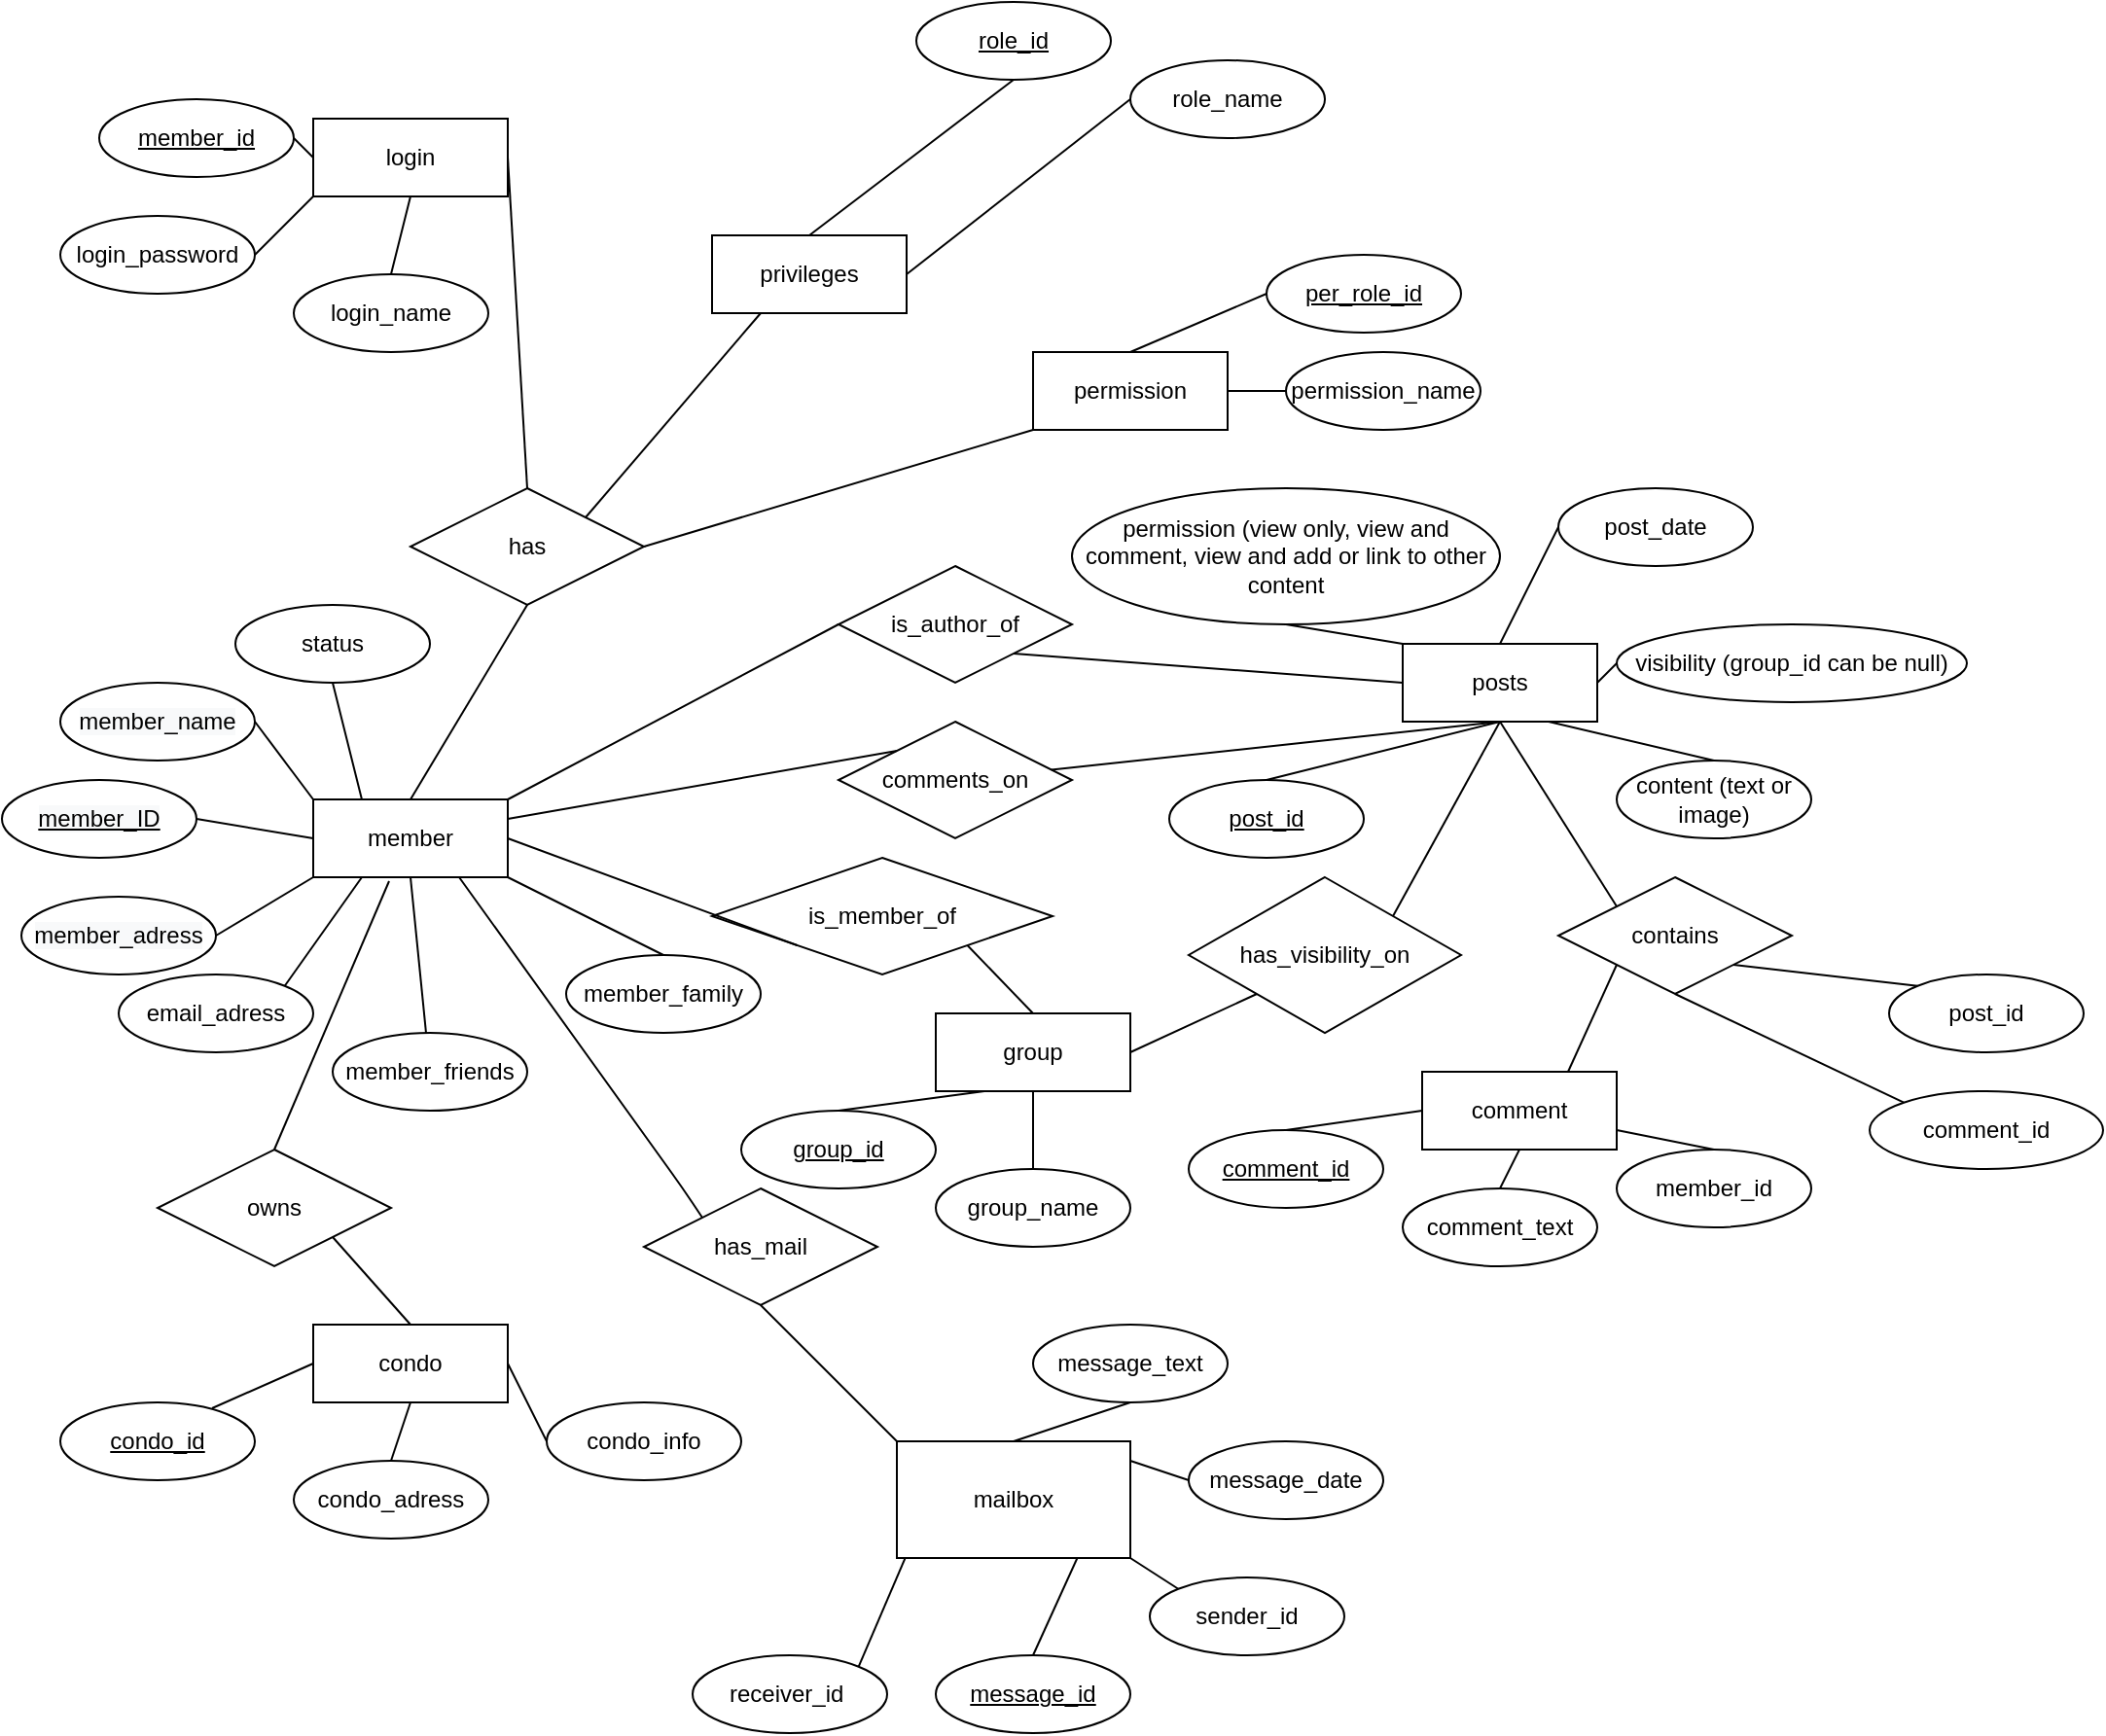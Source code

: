 <mxfile version="13.9.2" type="device"><diagram id="R2lEEEUBdFMjLlhIrx00" name="Page-1"><mxGraphModel dx="1422" dy="1862" grid="1" gridSize="10" guides="1" tooltips="1" connect="1" arrows="1" fold="1" page="1" pageScale="1" pageWidth="850" pageHeight="1100" math="0" shadow="0" extFonts="Permanent Marker^https://fonts.googleapis.com/css?family=Permanent+Marker"><root><mxCell id="0"/><mxCell id="1" parent="0"/><mxCell id="h3ni8Memsmb077APxhq8-2" value="member" style="whiteSpace=wrap;html=1;align=center;" parent="1" vertex="1"><mxGeometry x="170" y="390" width="100" height="40" as="geometry"/></mxCell><mxCell id="h3ni8Memsmb077APxhq8-4" value="email_adress" style="ellipse;whiteSpace=wrap;html=1;align=center;" parent="1" vertex="1"><mxGeometry x="70" y="480" width="100" height="40" as="geometry"/></mxCell><mxCell id="h3ni8Memsmb077APxhq8-8" value="member_family" style="ellipse;whiteSpace=wrap;html=1;align=center;" parent="1" vertex="1"><mxGeometry x="300" y="470" width="100" height="40" as="geometry"/></mxCell><mxCell id="h3ni8Memsmb077APxhq8-9" value="member_friends" style="ellipse;whiteSpace=wrap;html=1;align=center;" parent="1" vertex="1"><mxGeometry x="180" y="510" width="100" height="40" as="geometry"/></mxCell><mxCell id="h3ni8Memsmb077APxhq8-10" value="has" style="shape=rhombus;perimeter=rhombusPerimeter;whiteSpace=wrap;html=1;align=center;" parent="1" vertex="1"><mxGeometry x="220" y="230" width="120" height="60" as="geometry"/></mxCell><mxCell id="h3ni8Memsmb077APxhq8-11" value="login" style="whiteSpace=wrap;html=1;align=center;" parent="1" vertex="1"><mxGeometry x="170" y="40" width="100" height="40" as="geometry"/></mxCell><mxCell id="h3ni8Memsmb077APxhq8-13" value="login_password" style="ellipse;whiteSpace=wrap;html=1;align=center;" parent="1" vertex="1"><mxGeometry x="40" y="90" width="100" height="40" as="geometry"/></mxCell><mxCell id="h3ni8Memsmb077APxhq8-14" value="login_name" style="ellipse;whiteSpace=wrap;html=1;align=center;" parent="1" vertex="1"><mxGeometry x="160" y="120" width="100" height="40" as="geometry"/></mxCell><mxCell id="h3ni8Memsmb077APxhq8-17" value="member_id" style="ellipse;whiteSpace=wrap;html=1;align=center;fontStyle=4;" parent="1" vertex="1"><mxGeometry x="60" y="30" width="100" height="40" as="geometry"/></mxCell><mxCell id="h3ni8Memsmb077APxhq8-18" value="&lt;span style=&quot;color: rgb(0 , 0 , 0) ; font-family: &amp;#34;helvetica&amp;#34; ; font-size: 12px ; font-style: normal ; font-weight: 400 ; letter-spacing: normal ; text-align: center ; text-indent: 0px ; text-transform: none ; word-spacing: 0px ; background-color: rgb(248 , 249 , 250) ; display: inline ; float: none&quot;&gt;member_adress&lt;/span&gt;" style="ellipse;whiteSpace=wrap;html=1;align=center;" parent="1" vertex="1"><mxGeometry x="20" y="440" width="100" height="40" as="geometry"/></mxCell><mxCell id="h3ni8Memsmb077APxhq8-19" value="&#10;&#10;&lt;span style=&quot;color: rgb(0, 0, 0); font-family: helvetica; font-size: 12px; font-style: normal; font-weight: 400; letter-spacing: normal; text-align: center; text-indent: 0px; text-transform: none; word-spacing: 0px; background-color: rgb(248, 249, 250); display: inline; float: none;&quot;&gt;member_ID&lt;/span&gt;&#10;&#10;" style="ellipse;whiteSpace=wrap;html=1;align=center;fontStyle=4;" parent="1" vertex="1"><mxGeometry x="10" y="380" width="100" height="40" as="geometry"/></mxCell><mxCell id="h3ni8Memsmb077APxhq8-20" value="&#10;&#10;&lt;span style=&quot;color: rgb(0, 0, 0); font-family: helvetica; font-size: 12px; font-style: normal; font-weight: 400; letter-spacing: normal; text-align: center; text-indent: 0px; text-transform: none; word-spacing: 0px; background-color: rgb(248, 249, 250); display: inline; float: none;&quot;&gt;member_name&lt;/span&gt;&#10;&#10;" style="ellipse;whiteSpace=wrap;html=1;align=center;" parent="1" vertex="1"><mxGeometry x="40" y="330" width="100" height="40" as="geometry"/></mxCell><mxCell id="h3ni8Memsmb077APxhq8-21" value="" style="endArrow=none;html=1;exitX=1;exitY=0.5;exitDx=0;exitDy=0;entryX=0;entryY=0.5;entryDx=0;entryDy=0;" parent="1" source="h3ni8Memsmb077APxhq8-17" target="h3ni8Memsmb077APxhq8-11" edge="1"><mxGeometry width="50" height="50" relative="1" as="geometry"><mxPoint x="400" y="280" as="sourcePoint"/><mxPoint x="450" y="230" as="targetPoint"/></mxGeometry></mxCell><mxCell id="h3ni8Memsmb077APxhq8-22" value="" style="endArrow=none;html=1;exitX=0.5;exitY=0;exitDx=0;exitDy=0;entryX=0.5;entryY=1;entryDx=0;entryDy=0;" parent="1" source="h3ni8Memsmb077APxhq8-14" target="h3ni8Memsmb077APxhq8-11" edge="1"><mxGeometry width="50" height="50" relative="1" as="geometry"><mxPoint x="400" y="280" as="sourcePoint"/><mxPoint x="450" y="230" as="targetPoint"/></mxGeometry></mxCell><mxCell id="h3ni8Memsmb077APxhq8-23" value="" style="endArrow=none;html=1;exitX=1;exitY=0.5;exitDx=0;exitDy=0;entryX=0;entryY=1;entryDx=0;entryDy=0;" parent="1" source="h3ni8Memsmb077APxhq8-13" target="h3ni8Memsmb077APxhq8-11" edge="1"><mxGeometry width="50" height="50" relative="1" as="geometry"><mxPoint x="400" y="280" as="sourcePoint"/><mxPoint x="450" y="230" as="targetPoint"/></mxGeometry></mxCell><mxCell id="h3ni8Memsmb077APxhq8-24" value="privileges" style="whiteSpace=wrap;html=1;align=center;" parent="1" vertex="1"><mxGeometry x="375" y="100" width="100" height="40" as="geometry"/></mxCell><mxCell id="h3ni8Memsmb077APxhq8-25" value="role_id" style="ellipse;whiteSpace=wrap;html=1;align=center;fontStyle=4;" parent="1" vertex="1"><mxGeometry x="480" y="-20" width="100" height="40" as="geometry"/></mxCell><mxCell id="h3ni8Memsmb077APxhq8-27" value="role_name" style="ellipse;whiteSpace=wrap;html=1;align=center;" parent="1" vertex="1"><mxGeometry x="590" y="10" width="100" height="40" as="geometry"/></mxCell><mxCell id="h3ni8Memsmb077APxhq8-28" value="permission" style="whiteSpace=wrap;html=1;align=center;" parent="1" vertex="1"><mxGeometry x="540" y="160" width="100" height="40" as="geometry"/></mxCell><mxCell id="h3ni8Memsmb077APxhq8-29" value="per_role_id" style="ellipse;whiteSpace=wrap;html=1;align=center;fontStyle=4;" parent="1" vertex="1"><mxGeometry x="660" y="110" width="100" height="40" as="geometry"/></mxCell><mxCell id="h3ni8Memsmb077APxhq8-31" value="permission_name&lt;span style=&quot;color: rgba(0 , 0 , 0 , 0) ; font-family: monospace ; font-size: 0px&quot;&gt;%3CmxGraphModel%3E%3Croot%3E%3CmxCell%20id%3D%220%22%2F%3E%3CmxCell%20id%3D%221%22%20parent%3D%220%22%2F%3E%3CmxCell%20id%3D%222%22%20value%3D%22role_name%22%20style%3D%22ellipse%3BwhiteSpace%3Dwrap%3Bhtml%3D1%3Balign%3Dcenter%3B%22%20vertex%3D%221%22%20parent%3D%221%22%3E%3CmxGeometry%20x%3D%22590%22%20y%3D%2210%22%20width%3D%22100%22%20height%3D%2240%22%20as%3D%22geometry%22%2F%3E%3C%2FmxCell%3E%3C%2Froot%3E%3C%2FmxGraphModel%3E&lt;/span&gt;" style="ellipse;whiteSpace=wrap;html=1;align=center;" parent="1" vertex="1"><mxGeometry x="670" y="160" width="100" height="40" as="geometry"/></mxCell><mxCell id="h3ni8Memsmb077APxhq8-33" value="" style="endArrow=none;html=1;entryX=0;entryY=0.5;entryDx=0;entryDy=0;exitX=1;exitY=0.5;exitDx=0;exitDy=0;" parent="1" source="h3ni8Memsmb077APxhq8-24" target="h3ni8Memsmb077APxhq8-27" edge="1"><mxGeometry width="50" height="50" relative="1" as="geometry"><mxPoint x="400" y="160" as="sourcePoint"/><mxPoint x="450" y="110" as="targetPoint"/></mxGeometry></mxCell><mxCell id="h3ni8Memsmb077APxhq8-35" value="" style="endArrow=none;html=1;entryX=0.5;entryY=0;entryDx=0;entryDy=0;exitX=0.5;exitY=1;exitDx=0;exitDy=0;" parent="1" source="h3ni8Memsmb077APxhq8-25" target="h3ni8Memsmb077APxhq8-24" edge="1"><mxGeometry width="50" height="50" relative="1" as="geometry"><mxPoint x="400" y="160" as="sourcePoint"/><mxPoint x="450" y="110" as="targetPoint"/></mxGeometry></mxCell><mxCell id="h3ni8Memsmb077APxhq8-37" value="" style="endArrow=none;html=1;entryX=0;entryY=0.5;entryDx=0;entryDy=0;exitX=0.5;exitY=0;exitDx=0;exitDy=0;" parent="1" source="h3ni8Memsmb077APxhq8-28" target="h3ni8Memsmb077APxhq8-29" edge="1"><mxGeometry width="50" height="50" relative="1" as="geometry"><mxPoint x="400" y="160" as="sourcePoint"/><mxPoint x="450" y="110" as="targetPoint"/></mxGeometry></mxCell><mxCell id="h3ni8Memsmb077APxhq8-38" value="" style="endArrow=none;html=1;entryX=0;entryY=0.5;entryDx=0;entryDy=0;exitX=1;exitY=0.5;exitDx=0;exitDy=0;" parent="1" source="h3ni8Memsmb077APxhq8-28" target="h3ni8Memsmb077APxhq8-31" edge="1"><mxGeometry width="50" height="50" relative="1" as="geometry"><mxPoint x="640" y="180" as="sourcePoint"/><mxPoint x="450" y="110" as="targetPoint"/></mxGeometry></mxCell><mxCell id="h3ni8Memsmb077APxhq8-40" value="" style="endArrow=none;html=1;entryX=1;entryY=0.5;entryDx=0;entryDy=0;exitX=0.5;exitY=0;exitDx=0;exitDy=0;" parent="1" source="h3ni8Memsmb077APxhq8-10" target="h3ni8Memsmb077APxhq8-11" edge="1"><mxGeometry width="50" height="50" relative="1" as="geometry"><mxPoint x="400" y="160" as="sourcePoint"/><mxPoint x="450" y="110" as="targetPoint"/></mxGeometry></mxCell><mxCell id="h3ni8Memsmb077APxhq8-41" value="" style="endArrow=none;html=1;entryX=0.5;entryY=1;entryDx=0;entryDy=0;exitX=0.5;exitY=0;exitDx=0;exitDy=0;" parent="1" source="h3ni8Memsmb077APxhq8-2" target="h3ni8Memsmb077APxhq8-10" edge="1"><mxGeometry width="50" height="50" relative="1" as="geometry"><mxPoint x="400" y="380" as="sourcePoint"/><mxPoint x="450" y="330" as="targetPoint"/></mxGeometry></mxCell><mxCell id="h3ni8Memsmb077APxhq8-42" value="" style="endArrow=none;html=1;exitX=1;exitY=0.5;exitDx=0;exitDy=0;entryX=0;entryY=1;entryDx=0;entryDy=0;" parent="1" source="h3ni8Memsmb077APxhq8-18" target="h3ni8Memsmb077APxhq8-2" edge="1"><mxGeometry width="50" height="50" relative="1" as="geometry"><mxPoint x="400" y="380" as="sourcePoint"/><mxPoint x="450" y="330" as="targetPoint"/></mxGeometry></mxCell><mxCell id="h3ni8Memsmb077APxhq8-43" value="" style="endArrow=none;html=1;exitX=1;exitY=1;exitDx=0;exitDy=0;entryX=0.5;entryY=0;entryDx=0;entryDy=0;" parent="1" source="h3ni8Memsmb077APxhq8-2" target="h3ni8Memsmb077APxhq8-8" edge="1"><mxGeometry width="50" height="50" relative="1" as="geometry"><mxPoint x="400" y="380" as="sourcePoint"/><mxPoint x="450" y="330" as="targetPoint"/></mxGeometry></mxCell><mxCell id="h3ni8Memsmb077APxhq8-44" value="" style="endArrow=none;html=1;exitX=1;exitY=0.5;exitDx=0;exitDy=0;entryX=0;entryY=0.5;entryDx=0;entryDy=0;" parent="1" source="h3ni8Memsmb077APxhq8-19" target="h3ni8Memsmb077APxhq8-2" edge="1"><mxGeometry width="50" height="50" relative="1" as="geometry"><mxPoint x="400" y="380" as="sourcePoint"/><mxPoint x="450" y="330" as="targetPoint"/></mxGeometry></mxCell><mxCell id="h3ni8Memsmb077APxhq8-45" value="" style="endArrow=none;html=1;entryX=1;entryY=0.5;entryDx=0;entryDy=0;exitX=0;exitY=0;exitDx=0;exitDy=0;" parent="1" source="h3ni8Memsmb077APxhq8-2" target="h3ni8Memsmb077APxhq8-20" edge="1"><mxGeometry width="50" height="50" relative="1" as="geometry"><mxPoint x="400" y="380" as="sourcePoint"/><mxPoint x="450" y="330" as="targetPoint"/></mxGeometry></mxCell><mxCell id="h3ni8Memsmb077APxhq8-46" value="" style="endArrow=none;html=1;entryX=0.5;entryY=1;entryDx=0;entryDy=0;" parent="1" source="h3ni8Memsmb077APxhq8-9" target="h3ni8Memsmb077APxhq8-2" edge="1"><mxGeometry width="50" height="50" relative="1" as="geometry"><mxPoint x="400" y="380" as="sourcePoint"/><mxPoint x="450" y="330" as="targetPoint"/></mxGeometry></mxCell><mxCell id="h3ni8Memsmb077APxhq8-47" value="" style="endArrow=none;html=1;exitX=1;exitY=0;exitDx=0;exitDy=0;entryX=0.25;entryY=1;entryDx=0;entryDy=0;" parent="1" source="h3ni8Memsmb077APxhq8-4" target="h3ni8Memsmb077APxhq8-2" edge="1"><mxGeometry width="50" height="50" relative="1" as="geometry"><mxPoint x="400" y="380" as="sourcePoint"/><mxPoint x="450" y="330" as="targetPoint"/></mxGeometry></mxCell><mxCell id="h3ni8Memsmb077APxhq8-48" value="" style="endArrow=none;html=1;exitX=1;exitY=0.5;exitDx=0;exitDy=0;entryX=0;entryY=1;entryDx=0;entryDy=0;" parent="1" source="h3ni8Memsmb077APxhq8-10" target="h3ni8Memsmb077APxhq8-28" edge="1"><mxGeometry width="50" height="50" relative="1" as="geometry"><mxPoint x="400" y="210" as="sourcePoint"/><mxPoint x="450" y="160" as="targetPoint"/></mxGeometry></mxCell><mxCell id="h3ni8Memsmb077APxhq8-49" value="" style="endArrow=none;html=1;exitX=1;exitY=0;exitDx=0;exitDy=0;entryX=0.25;entryY=1;entryDx=0;entryDy=0;" parent="1" source="h3ni8Memsmb077APxhq8-10" target="h3ni8Memsmb077APxhq8-24" edge="1"><mxGeometry width="50" height="50" relative="1" as="geometry"><mxPoint x="400" y="210" as="sourcePoint"/><mxPoint x="450" y="160" as="targetPoint"/></mxGeometry></mxCell><mxCell id="h3ni8Memsmb077APxhq8-50" value="is_member_of" style="shape=rhombus;perimeter=rhombusPerimeter;whiteSpace=wrap;html=1;align=center;" parent="1" vertex="1"><mxGeometry x="375" y="420" width="175" height="60" as="geometry"/></mxCell><mxCell id="h3ni8Memsmb077APxhq8-51" value="group" style="whiteSpace=wrap;html=1;align=center;" parent="1" vertex="1"><mxGeometry x="490" y="500" width="100" height="40" as="geometry"/></mxCell><mxCell id="h3ni8Memsmb077APxhq8-52" value="group_id" style="ellipse;whiteSpace=wrap;html=1;align=center;fontStyle=4;" parent="1" vertex="1"><mxGeometry x="390" y="550" width="100" height="40" as="geometry"/></mxCell><mxCell id="h3ni8Memsmb077APxhq8-53" value="group_name" style="ellipse;whiteSpace=wrap;html=1;align=center;" parent="1" vertex="1"><mxGeometry x="490" y="580" width="100" height="40" as="geometry"/></mxCell><mxCell id="h3ni8Memsmb077APxhq8-54" value="" style="endArrow=none;html=1;exitX=0.5;exitY=0;exitDx=0;exitDy=0;entryX=0.5;entryY=1;entryDx=0;entryDy=0;" parent="1" source="h3ni8Memsmb077APxhq8-53" target="h3ni8Memsmb077APxhq8-51" edge="1"><mxGeometry width="50" height="50" relative="1" as="geometry"><mxPoint x="400" y="460" as="sourcePoint"/><mxPoint x="450" y="410" as="targetPoint"/></mxGeometry></mxCell><mxCell id="h3ni8Memsmb077APxhq8-55" value="" style="endArrow=none;html=1;entryX=0.25;entryY=1;entryDx=0;entryDy=0;exitX=0.5;exitY=0;exitDx=0;exitDy=0;" parent="1" source="h3ni8Memsmb077APxhq8-52" target="h3ni8Memsmb077APxhq8-51" edge="1"><mxGeometry width="50" height="50" relative="1" as="geometry"><mxPoint x="400" y="460" as="sourcePoint"/><mxPoint x="450" y="410" as="targetPoint"/></mxGeometry></mxCell><mxCell id="h3ni8Memsmb077APxhq8-56" value="" style="endArrow=none;html=1;exitX=1;exitY=0.5;exitDx=0;exitDy=0;entryX=0;entryY=1;entryDx=0;entryDy=0;" parent="1" source="h3ni8Memsmb077APxhq8-2" target="h3ni8Memsmb077APxhq8-50" edge="1"><mxGeometry width="50" height="50" relative="1" as="geometry"><mxPoint x="400" y="460" as="sourcePoint"/><mxPoint x="450" y="410" as="targetPoint"/></mxGeometry></mxCell><mxCell id="h3ni8Memsmb077APxhq8-57" value="" style="endArrow=none;html=1;entryX=1;entryY=1;entryDx=0;entryDy=0;exitX=0.5;exitY=0;exitDx=0;exitDy=0;" parent="1" source="h3ni8Memsmb077APxhq8-51" target="h3ni8Memsmb077APxhq8-50" edge="1"><mxGeometry width="50" height="50" relative="1" as="geometry"><mxPoint x="400" y="460" as="sourcePoint"/><mxPoint x="450" y="410" as="targetPoint"/></mxGeometry></mxCell><mxCell id="h3ni8Memsmb077APxhq8-58" value="is_author_of" style="shape=rhombus;perimeter=rhombusPerimeter;whiteSpace=wrap;html=1;align=center;" parent="1" vertex="1"><mxGeometry x="440" y="270" width="120" height="60" as="geometry"/></mxCell><mxCell id="h3ni8Memsmb077APxhq8-59" value="" style="endArrow=none;html=1;exitX=1;exitY=0;exitDx=0;exitDy=0;entryX=0;entryY=0.5;entryDx=0;entryDy=0;" parent="1" source="h3ni8Memsmb077APxhq8-2" target="h3ni8Memsmb077APxhq8-58" edge="1"><mxGeometry width="50" height="50" relative="1" as="geometry"><mxPoint x="400" y="460" as="sourcePoint"/><mxPoint x="450" y="410" as="targetPoint"/></mxGeometry></mxCell><mxCell id="h3ni8Memsmb077APxhq8-60" value="posts" style="whiteSpace=wrap;html=1;align=center;" parent="1" vertex="1"><mxGeometry x="730" y="310" width="100" height="40" as="geometry"/></mxCell><mxCell id="h3ni8Memsmb077APxhq8-61" value="post_id" style="ellipse;whiteSpace=wrap;html=1;align=center;fontStyle=4;" parent="1" vertex="1"><mxGeometry x="610" y="380" width="100" height="40" as="geometry"/></mxCell><mxCell id="h3ni8Memsmb077APxhq8-62" value="content (text or image)" style="ellipse;whiteSpace=wrap;html=1;align=center;" parent="1" vertex="1"><mxGeometry x="840" y="370" width="100" height="40" as="geometry"/></mxCell><mxCell id="h3ni8Memsmb077APxhq8-63" value="visibility (group_id can be null)" style="ellipse;whiteSpace=wrap;html=1;align=center;" parent="1" vertex="1"><mxGeometry x="840" y="300" width="180" height="40" as="geometry"/></mxCell><mxCell id="h3ni8Memsmb077APxhq8-64" value="post_date" style="ellipse;whiteSpace=wrap;html=1;align=center;" parent="1" vertex="1"><mxGeometry x="810" y="230" width="100" height="40" as="geometry"/></mxCell><mxCell id="h3ni8Memsmb077APxhq8-65" value="" style="endArrow=none;html=1;entryX=0.75;entryY=1;entryDx=0;entryDy=0;exitX=0.5;exitY=0;exitDx=0;exitDy=0;" parent="1" source="h3ni8Memsmb077APxhq8-62" target="h3ni8Memsmb077APxhq8-60" edge="1"><mxGeometry width="50" height="50" relative="1" as="geometry"><mxPoint x="460" y="440" as="sourcePoint"/><mxPoint x="510" y="390" as="targetPoint"/></mxGeometry></mxCell><mxCell id="h3ni8Memsmb077APxhq8-66" value="" style="endArrow=none;html=1;entryX=0.5;entryY=1;entryDx=0;entryDy=0;exitX=0.5;exitY=0;exitDx=0;exitDy=0;" parent="1" source="h3ni8Memsmb077APxhq8-61" target="h3ni8Memsmb077APxhq8-60" edge="1"><mxGeometry width="50" height="50" relative="1" as="geometry"><mxPoint x="690" y="370" as="sourcePoint"/><mxPoint x="510" y="390" as="targetPoint"/></mxGeometry></mxCell><mxCell id="h3ni8Memsmb077APxhq8-67" value="" style="endArrow=none;html=1;exitX=1;exitY=0.5;exitDx=0;exitDy=0;" parent="1" source="h3ni8Memsmb077APxhq8-60" edge="1"><mxGeometry width="50" height="50" relative="1" as="geometry"><mxPoint x="460" y="440" as="sourcePoint"/><mxPoint x="840" y="320" as="targetPoint"/></mxGeometry></mxCell><mxCell id="h3ni8Memsmb077APxhq8-68" value="" style="endArrow=none;html=1;entryX=0;entryY=0.5;entryDx=0;entryDy=0;exitX=0.5;exitY=0;exitDx=0;exitDy=0;" parent="1" source="h3ni8Memsmb077APxhq8-60" target="h3ni8Memsmb077APxhq8-64" edge="1"><mxGeometry width="50" height="50" relative="1" as="geometry"><mxPoint x="460" y="440" as="sourcePoint"/><mxPoint x="510" y="390" as="targetPoint"/></mxGeometry></mxCell><mxCell id="h3ni8Memsmb077APxhq8-69" value="" style="endArrow=none;html=1;entryX=1;entryY=1;entryDx=0;entryDy=0;exitX=0;exitY=0.5;exitDx=0;exitDy=0;" parent="1" source="h3ni8Memsmb077APxhq8-60" target="h3ni8Memsmb077APxhq8-58" edge="1"><mxGeometry width="50" height="50" relative="1" as="geometry"><mxPoint x="400" y="460" as="sourcePoint"/><mxPoint x="450" y="410" as="targetPoint"/></mxGeometry></mxCell><mxCell id="h3ni8Memsmb077APxhq8-70" value="condo" style="whiteSpace=wrap;html=1;align=center;" parent="1" vertex="1"><mxGeometry x="170" y="660" width="100" height="40" as="geometry"/></mxCell><mxCell id="h3ni8Memsmb077APxhq8-71" value="owns" style="shape=rhombus;perimeter=rhombusPerimeter;whiteSpace=wrap;html=1;align=center;" parent="1" vertex="1"><mxGeometry x="90" y="570" width="120" height="60" as="geometry"/></mxCell><mxCell id="h3ni8Memsmb077APxhq8-72" value="condo_adress" style="ellipse;whiteSpace=wrap;html=1;align=center;" parent="1" vertex="1"><mxGeometry x="160" y="730" width="100" height="40" as="geometry"/></mxCell><mxCell id="h3ni8Memsmb077APxhq8-73" value="condo_id" style="ellipse;whiteSpace=wrap;html=1;align=center;fontStyle=4;" parent="1" vertex="1"><mxGeometry x="40" y="700" width="100" height="40" as="geometry"/></mxCell><mxCell id="h3ni8Memsmb077APxhq8-74" value="" style="endArrow=none;html=1;entryX=0.39;entryY=1.05;entryDx=0;entryDy=0;exitX=0.5;exitY=0;exitDx=0;exitDy=0;entryPerimeter=0;" parent="1" source="h3ni8Memsmb077APxhq8-71" target="h3ni8Memsmb077APxhq8-2" edge="1"><mxGeometry width="50" height="50" relative="1" as="geometry"><mxPoint x="400" y="600" as="sourcePoint"/><mxPoint x="450" y="550" as="targetPoint"/></mxGeometry></mxCell><mxCell id="h3ni8Memsmb077APxhq8-75" value="" style="endArrow=none;html=1;exitX=1;exitY=1;exitDx=0;exitDy=0;entryX=0.5;entryY=0;entryDx=0;entryDy=0;" parent="1" source="h3ni8Memsmb077APxhq8-71" target="h3ni8Memsmb077APxhq8-70" edge="1"><mxGeometry width="50" height="50" relative="1" as="geometry"><mxPoint x="400" y="600" as="sourcePoint"/><mxPoint x="450" y="550" as="targetPoint"/></mxGeometry></mxCell><mxCell id="h3ni8Memsmb077APxhq8-76" value="condo_info" style="ellipse;whiteSpace=wrap;html=1;align=center;" parent="1" vertex="1"><mxGeometry x="290" y="700" width="100" height="40" as="geometry"/></mxCell><mxCell id="h3ni8Memsmb077APxhq8-77" value="" style="endArrow=none;html=1;exitX=0;exitY=0.5;exitDx=0;exitDy=0;entryX=1;entryY=0.5;entryDx=0;entryDy=0;" parent="1" source="h3ni8Memsmb077APxhq8-76" target="h3ni8Memsmb077APxhq8-70" edge="1"><mxGeometry width="50" height="50" relative="1" as="geometry"><mxPoint x="400" y="600" as="sourcePoint"/><mxPoint x="450" y="550" as="targetPoint"/></mxGeometry></mxCell><mxCell id="h3ni8Memsmb077APxhq8-78" value="" style="endArrow=none;html=1;exitX=0.5;exitY=0;exitDx=0;exitDy=0;entryX=0.5;entryY=1;entryDx=0;entryDy=0;" parent="1" source="h3ni8Memsmb077APxhq8-72" target="h3ni8Memsmb077APxhq8-70" edge="1"><mxGeometry width="50" height="50" relative="1" as="geometry"><mxPoint x="400" y="600" as="sourcePoint"/><mxPoint x="450" y="550" as="targetPoint"/></mxGeometry></mxCell><mxCell id="h3ni8Memsmb077APxhq8-79" value="" style="endArrow=none;html=1;exitX=0.78;exitY=0.075;exitDx=0;exitDy=0;exitPerimeter=0;entryX=0;entryY=0.5;entryDx=0;entryDy=0;" parent="1" source="h3ni8Memsmb077APxhq8-73" target="h3ni8Memsmb077APxhq8-70" edge="1"><mxGeometry width="50" height="50" relative="1" as="geometry"><mxPoint x="400" y="600" as="sourcePoint"/><mxPoint x="450" y="550" as="targetPoint"/></mxGeometry></mxCell><mxCell id="h3ni8Memsmb077APxhq8-80" value="comments_on" style="shape=rhombus;perimeter=rhombusPerimeter;whiteSpace=wrap;html=1;align=center;" parent="1" vertex="1"><mxGeometry x="440" y="350" width="120" height="60" as="geometry"/></mxCell><mxCell id="h3ni8Memsmb077APxhq8-81" value="comment" style="whiteSpace=wrap;html=1;align=center;" parent="1" vertex="1"><mxGeometry x="740" y="530" width="100" height="40" as="geometry"/></mxCell><mxCell id="h3ni8Memsmb077APxhq8-82" value="comment_id" style="ellipse;whiteSpace=wrap;html=1;align=center;fontStyle=4;" parent="1" vertex="1"><mxGeometry x="620" y="560" width="100" height="40" as="geometry"/></mxCell><mxCell id="h3ni8Memsmb077APxhq8-83" value="comment_text" style="ellipse;whiteSpace=wrap;html=1;align=center;" parent="1" vertex="1"><mxGeometry x="730" y="590" width="100" height="40" as="geometry"/></mxCell><mxCell id="h3ni8Memsmb077APxhq8-85" value="" style="endArrow=none;html=1;entryX=0.5;entryY=1;entryDx=0;entryDy=0;exitX=0.5;exitY=0;exitDx=0;exitDy=0;" parent="1" source="h3ni8Memsmb077APxhq8-83" target="h3ni8Memsmb077APxhq8-81" edge="1"><mxGeometry width="50" height="50" relative="1" as="geometry"><mxPoint x="470" y="570" as="sourcePoint"/><mxPoint x="520" y="520" as="targetPoint"/></mxGeometry></mxCell><mxCell id="h3ni8Memsmb077APxhq8-86" value="" style="endArrow=none;html=1;entryX=0;entryY=0.5;entryDx=0;entryDy=0;exitX=0.5;exitY=0;exitDx=0;exitDy=0;" parent="1" source="h3ni8Memsmb077APxhq8-82" target="h3ni8Memsmb077APxhq8-81" edge="1"><mxGeometry width="50" height="50" relative="1" as="geometry"><mxPoint x="680" y="570" as="sourcePoint"/><mxPoint x="460" y="540" as="targetPoint"/></mxGeometry></mxCell><mxCell id="h3ni8Memsmb077APxhq8-87" value="" style="endArrow=none;html=1;entryX=0;entryY=0;entryDx=0;entryDy=0;exitX=1;exitY=0.25;exitDx=0;exitDy=0;" parent="1" source="h3ni8Memsmb077APxhq8-2" target="h3ni8Memsmb077APxhq8-80" edge="1"><mxGeometry width="50" height="50" relative="1" as="geometry"><mxPoint x="280" y="420" as="sourcePoint"/><mxPoint x="450" y="530" as="targetPoint"/></mxGeometry></mxCell><mxCell id="h3ni8Memsmb077APxhq8-88" value="" style="endArrow=none;html=1;entryX=0.5;entryY=1;entryDx=0;entryDy=0;" parent="1" source="h3ni8Memsmb077APxhq8-80" target="h3ni8Memsmb077APxhq8-60" edge="1"><mxGeometry width="50" height="50" relative="1" as="geometry"><mxPoint x="730" y="440" as="sourcePoint"/><mxPoint x="510" y="510" as="targetPoint"/></mxGeometry></mxCell><mxCell id="h3ni8Memsmb077APxhq8-89" value="member_id" style="ellipse;whiteSpace=wrap;html=1;align=center;" parent="1" vertex="1"><mxGeometry x="840" y="570" width="100" height="40" as="geometry"/></mxCell><mxCell id="h3ni8Memsmb077APxhq8-90" value="post_id" style="ellipse;whiteSpace=wrap;html=1;align=center;" parent="1" vertex="1"><mxGeometry x="980" y="480" width="100" height="40" as="geometry"/></mxCell><mxCell id="h3ni8Memsmb077APxhq8-92" value="" style="endArrow=none;html=1;entryX=1;entryY=1;entryDx=0;entryDy=0;exitX=0;exitY=0;exitDx=0;exitDy=0;" parent="1" source="h3ni8Memsmb077APxhq8-90" target="Rss6tyHD50AQzj5xC_tv-4" edge="1"><mxGeometry width="50" height="50" relative="1" as="geometry"><mxPoint x="710" y="560" as="sourcePoint"/><mxPoint x="760" y="510" as="targetPoint"/></mxGeometry></mxCell><mxCell id="h3ni8Memsmb077APxhq8-93" value="has_mail" style="shape=rhombus;perimeter=rhombusPerimeter;whiteSpace=wrap;html=1;align=center;" parent="1" vertex="1"><mxGeometry x="340" y="590" width="120" height="60" as="geometry"/></mxCell><mxCell id="h3ni8Memsmb077APxhq8-94" value="" style="endArrow=none;html=1;entryX=0.75;entryY=1;entryDx=0;entryDy=0;exitX=0;exitY=0;exitDx=0;exitDy=0;" parent="1" source="h3ni8Memsmb077APxhq8-93" target="h3ni8Memsmb077APxhq8-2" edge="1"><mxGeometry width="50" height="50" relative="1" as="geometry"><mxPoint x="190" y="670" as="sourcePoint"/><mxPoint x="240" y="620" as="targetPoint"/><Array as="points"><mxPoint x="360" y="590"/></Array></mxGeometry></mxCell><mxCell id="h3ni8Memsmb077APxhq8-96" value="message_id" style="ellipse;whiteSpace=wrap;html=1;align=center;fontStyle=4;" parent="1" vertex="1"><mxGeometry x="490" y="830" width="100" height="40" as="geometry"/></mxCell><mxCell id="h3ni8Memsmb077APxhq8-97" value="sender_id" style="ellipse;whiteSpace=wrap;html=1;align=center;" parent="1" vertex="1"><mxGeometry x="600" y="790" width="100" height="40" as="geometry"/></mxCell><mxCell id="h3ni8Memsmb077APxhq8-98" value="receiver_id&amp;nbsp;" style="ellipse;whiteSpace=wrap;html=1;align=center;" parent="1" vertex="1"><mxGeometry x="365" y="830" width="100" height="40" as="geometry"/></mxCell><mxCell id="h3ni8Memsmb077APxhq8-100" value="message_date" style="ellipse;whiteSpace=wrap;html=1;align=center;" parent="1" vertex="1"><mxGeometry x="620" y="720" width="100" height="40" as="geometry"/></mxCell><mxCell id="h3ni8Memsmb077APxhq8-101" value="message_text" style="ellipse;whiteSpace=wrap;html=1;align=center;" parent="1" vertex="1"><mxGeometry x="540" y="660" width="100" height="40" as="geometry"/></mxCell><mxCell id="h3ni8Memsmb077APxhq8-102" value="" style="endArrow=none;html=1;exitX=0.5;exitY=0;exitDx=0;exitDy=0;entryX=1;entryY=0;entryDx=0;entryDy=0;" parent="1" source="h3ni8Memsmb077APxhq8-96" target="Rss6tyHD50AQzj5xC_tv-1" edge="1"><mxGeometry width="50" height="50" relative="1" as="geometry"><mxPoint x="280" y="670" as="sourcePoint"/><mxPoint x="330" y="620" as="targetPoint"/></mxGeometry></mxCell><mxCell id="h3ni8Memsmb077APxhq8-103" value="" style="endArrow=none;html=1;entryX=0;entryY=0.5;entryDx=0;entryDy=0;exitX=0.75;exitY=0;exitDx=0;exitDy=0;" parent="1" source="Rss6tyHD50AQzj5xC_tv-1" target="h3ni8Memsmb077APxhq8-100" edge="1"><mxGeometry width="50" height="50" relative="1" as="geometry"><mxPoint x="280" y="670" as="sourcePoint"/><mxPoint x="330" y="620" as="targetPoint"/></mxGeometry></mxCell><mxCell id="h3ni8Memsmb077APxhq8-104" value="" style="endArrow=none;html=1;entryX=0.5;entryY=1;entryDx=0;entryDy=0;exitX=0.5;exitY=0;exitDx=0;exitDy=0;" parent="1" source="Rss6tyHD50AQzj5xC_tv-1" target="h3ni8Memsmb077APxhq8-101" edge="1"><mxGeometry width="50" height="50" relative="1" as="geometry"><mxPoint x="280" y="670" as="sourcePoint"/><mxPoint x="330" y="620" as="targetPoint"/></mxGeometry></mxCell><mxCell id="h3ni8Memsmb077APxhq8-105" value="" style="endArrow=none;html=1;entryX=0.25;entryY=0;entryDx=0;entryDy=0;exitX=1;exitY=0;exitDx=0;exitDy=0;" parent="1" source="h3ni8Memsmb077APxhq8-98" target="Rss6tyHD50AQzj5xC_tv-1" edge="1"><mxGeometry width="50" height="50" relative="1" as="geometry"><mxPoint x="280" y="670" as="sourcePoint"/><mxPoint x="330" y="620" as="targetPoint"/></mxGeometry></mxCell><mxCell id="syieMKZuZGmAm5HJCXAZ-3" value="status" style="ellipse;whiteSpace=wrap;html=1;align=center;" parent="1" vertex="1"><mxGeometry x="130" y="290" width="100" height="40" as="geometry"/></mxCell><mxCell id="syieMKZuZGmAm5HJCXAZ-6" style="edgeStyle=orthogonalEdgeStyle;rounded=0;orthogonalLoop=1;jettySize=auto;html=1;exitX=0.5;exitY=1;exitDx=0;exitDy=0;endArrow=none;endFill=0;" parent="1" source="syieMKZuZGmAm5HJCXAZ-3" target="syieMKZuZGmAm5HJCXAZ-3" edge="1"><mxGeometry relative="1" as="geometry"/></mxCell><mxCell id="syieMKZuZGmAm5HJCXAZ-8" value="" style="endArrow=none;html=1;entryX=0.5;entryY=1;entryDx=0;entryDy=0;exitX=0.25;exitY=0;exitDx=0;exitDy=0;" parent="1" source="h3ni8Memsmb077APxhq8-2" target="syieMKZuZGmAm5HJCXAZ-3" edge="1"><mxGeometry width="50" height="50" relative="1" as="geometry"><mxPoint x="170" y="380" as="sourcePoint"/><mxPoint x="220" y="330" as="targetPoint"/></mxGeometry></mxCell><mxCell id="Rss6tyHD50AQzj5xC_tv-1" value="mailbox" style="rounded=0;whiteSpace=wrap;html=1;" vertex="1" parent="1"><mxGeometry x="470" y="720" width="120" height="60" as="geometry"/></mxCell><mxCell id="Rss6tyHD50AQzj5xC_tv-2" value="" style="endArrow=none;html=1;entryX=0.5;entryY=1;entryDx=0;entryDy=0;exitX=0;exitY=0;exitDx=0;exitDy=0;" edge="1" parent="1" source="Rss6tyHD50AQzj5xC_tv-1" target="h3ni8Memsmb077APxhq8-93"><mxGeometry width="50" height="50" relative="1" as="geometry"><mxPoint x="420" y="710" as="sourcePoint"/><mxPoint x="470" y="660" as="targetPoint"/></mxGeometry></mxCell><mxCell id="Rss6tyHD50AQzj5xC_tv-3" value="" style="endArrow=none;html=1;entryX=1;entryY=1;entryDx=0;entryDy=0;exitX=0;exitY=0;exitDx=0;exitDy=0;" edge="1" parent="1" source="h3ni8Memsmb077APxhq8-97" target="Rss6tyHD50AQzj5xC_tv-1"><mxGeometry width="50" height="50" relative="1" as="geometry"><mxPoint x="760" y="830" as="sourcePoint"/><mxPoint x="810" y="780" as="targetPoint"/></mxGeometry></mxCell><mxCell id="Rss6tyHD50AQzj5xC_tv-4" value="contains" style="shape=rhombus;perimeter=rhombusPerimeter;whiteSpace=wrap;html=1;align=center;" vertex="1" parent="1"><mxGeometry x="810" y="430" width="120" height="60" as="geometry"/></mxCell><mxCell id="Rss6tyHD50AQzj5xC_tv-6" value="" style="endArrow=none;html=1;entryX=0.5;entryY=1;entryDx=0;entryDy=0;exitX=0;exitY=0;exitDx=0;exitDy=0;" edge="1" parent="1" source="Rss6tyHD50AQzj5xC_tv-4" target="h3ni8Memsmb077APxhq8-60"><mxGeometry width="50" height="50" relative="1" as="geometry"><mxPoint x="780" y="440" as="sourcePoint"/><mxPoint x="830" y="390" as="targetPoint"/></mxGeometry></mxCell><mxCell id="Rss6tyHD50AQzj5xC_tv-7" value="" style="endArrow=none;html=1;entryX=0;entryY=1;entryDx=0;entryDy=0;exitX=0.75;exitY=0;exitDx=0;exitDy=0;" edge="1" parent="1" source="h3ni8Memsmb077APxhq8-81" target="Rss6tyHD50AQzj5xC_tv-4"><mxGeometry width="50" height="50" relative="1" as="geometry"><mxPoint x="790" y="510" as="sourcePoint"/><mxPoint x="840" y="460" as="targetPoint"/></mxGeometry></mxCell><mxCell id="Rss6tyHD50AQzj5xC_tv-9" value="comment_id" style="ellipse;whiteSpace=wrap;html=1;" vertex="1" parent="1"><mxGeometry x="970" y="540" width="120" height="40" as="geometry"/></mxCell><mxCell id="Rss6tyHD50AQzj5xC_tv-10" value="" style="endArrow=none;html=1;entryX=0.5;entryY=1;entryDx=0;entryDy=0;exitX=0;exitY=0;exitDx=0;exitDy=0;" edge="1" parent="1" source="Rss6tyHD50AQzj5xC_tv-9" target="Rss6tyHD50AQzj5xC_tv-4"><mxGeometry width="50" height="50" relative="1" as="geometry"><mxPoint x="880" y="540" as="sourcePoint"/><mxPoint x="930" y="490" as="targetPoint"/></mxGeometry></mxCell><mxCell id="Rss6tyHD50AQzj5xC_tv-11" value="" style="endArrow=none;html=1;exitX=1;exitY=0.75;exitDx=0;exitDy=0;entryX=0.5;entryY=0;entryDx=0;entryDy=0;" edge="1" parent="1" source="h3ni8Memsmb077APxhq8-81" target="h3ni8Memsmb077APxhq8-89"><mxGeometry width="50" height="50" relative="1" as="geometry"><mxPoint x="830" y="560" as="sourcePoint"/><mxPoint x="880" y="510" as="targetPoint"/></mxGeometry></mxCell><mxCell id="Rss6tyHD50AQzj5xC_tv-12" value="has_visibility_on" style="rhombus;whiteSpace=wrap;html=1;" vertex="1" parent="1"><mxGeometry x="620" y="430" width="140" height="80" as="geometry"/></mxCell><mxCell id="Rss6tyHD50AQzj5xC_tv-13" value="" style="endArrow=none;html=1;exitX=1;exitY=0.5;exitDx=0;exitDy=0;entryX=0;entryY=1;entryDx=0;entryDy=0;" edge="1" parent="1" source="h3ni8Memsmb077APxhq8-51" target="Rss6tyHD50AQzj5xC_tv-12"><mxGeometry width="50" height="50" relative="1" as="geometry"><mxPoint x="630" y="540" as="sourcePoint"/><mxPoint x="680" y="490" as="targetPoint"/></mxGeometry></mxCell><mxCell id="Rss6tyHD50AQzj5xC_tv-14" value="" style="endArrow=none;html=1;entryX=0.5;entryY=1;entryDx=0;entryDy=0;exitX=1;exitY=0;exitDx=0;exitDy=0;" edge="1" parent="1" source="Rss6tyHD50AQzj5xC_tv-12" target="h3ni8Memsmb077APxhq8-60"><mxGeometry width="50" height="50" relative="1" as="geometry"><mxPoint x="740" y="440" as="sourcePoint"/><mxPoint x="790" y="390" as="targetPoint"/></mxGeometry></mxCell><mxCell id="Rss6tyHD50AQzj5xC_tv-15" value="permission (view only, view and comment, view and add or link to other content" style="ellipse;whiteSpace=wrap;html=1;" vertex="1" parent="1"><mxGeometry x="560" y="230" width="220" height="70" as="geometry"/></mxCell><mxCell id="Rss6tyHD50AQzj5xC_tv-16" value="" style="endArrow=none;html=1;entryX=0.5;entryY=1;entryDx=0;entryDy=0;exitX=0;exitY=0;exitDx=0;exitDy=0;" edge="1" parent="1" source="h3ni8Memsmb077APxhq8-60" target="Rss6tyHD50AQzj5xC_tv-15"><mxGeometry width="50" height="50" relative="1" as="geometry"><mxPoint x="660" y="340" as="sourcePoint"/><mxPoint x="710" y="290" as="targetPoint"/></mxGeometry></mxCell></root></mxGraphModel></diagram></mxfile>